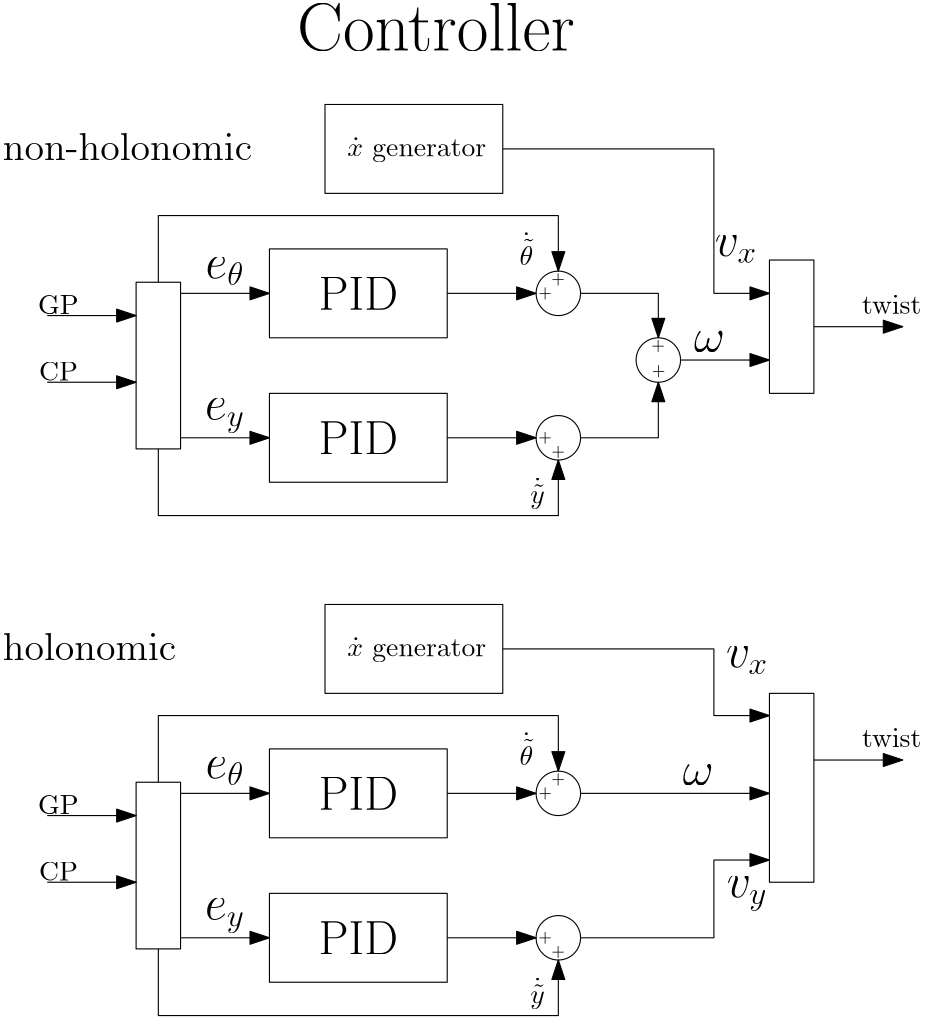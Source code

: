 <?xml version="1.0"?>
<!DOCTYPE ipe SYSTEM "ipe.dtd">
<ipe version="70206" creator="Ipe 7.2.7">
<info created="D:20170608151008" modified="D:20200110120800"/>
<ipestyle name="basic">
<symbol name="arrow/arc(spx)">
<path stroke="sym-stroke" fill="sym-stroke" pen="sym-pen">
0 0 m
-1 0.333 l
-1 -0.333 l
h
</path>
</symbol>
<symbol name="arrow/farc(spx)">
<path stroke="sym-stroke" fill="white" pen="sym-pen">
0 0 m
-1 0.333 l
-1 -0.333 l
h
</path>
</symbol>
<symbol name="arrow/ptarc(spx)">
<path stroke="sym-stroke" fill="sym-stroke" pen="sym-pen">
0 0 m
-1 0.333 l
-0.8 0 l
-1 -0.333 l
h
</path>
</symbol>
<symbol name="arrow/fptarc(spx)">
<path stroke="sym-stroke" fill="white" pen="sym-pen">
0 0 m
-1 0.333 l
-0.8 0 l
-1 -0.333 l
h
</path>
</symbol>
<symbol name="mark/circle(sx)" transformations="translations">
<path fill="sym-stroke">
0.6 0 0 0.6 0 0 e
0.4 0 0 0.4 0 0 e
</path>
</symbol>
<symbol name="mark/disk(sx)" transformations="translations">
<path fill="sym-stroke">
0.6 0 0 0.6 0 0 e
</path>
</symbol>
<symbol name="mark/fdisk(sfx)" transformations="translations">
<group>
<path fill="sym-fill">
0.5 0 0 0.5 0 0 e
</path>
<path fill="sym-stroke" fillrule="eofill">
0.6 0 0 0.6 0 0 e
0.4 0 0 0.4 0 0 e
</path>
</group>
</symbol>
<symbol name="mark/box(sx)" transformations="translations">
<path fill="sym-stroke" fillrule="eofill">
-0.6 -0.6 m
0.6 -0.6 l
0.6 0.6 l
-0.6 0.6 l
h
-0.4 -0.4 m
0.4 -0.4 l
0.4 0.4 l
-0.4 0.4 l
h
</path>
</symbol>
<symbol name="mark/square(sx)" transformations="translations">
<path fill="sym-stroke">
-0.6 -0.6 m
0.6 -0.6 l
0.6 0.6 l
-0.6 0.6 l
h
</path>
</symbol>
<symbol name="mark/fsquare(sfx)" transformations="translations">
<group>
<path fill="sym-fill">
-0.5 -0.5 m
0.5 -0.5 l
0.5 0.5 l
-0.5 0.5 l
h
</path>
<path fill="sym-stroke" fillrule="eofill">
-0.6 -0.6 m
0.6 -0.6 l
0.6 0.6 l
-0.6 0.6 l
h
-0.4 -0.4 m
0.4 -0.4 l
0.4 0.4 l
-0.4 0.4 l
h
</path>
</group>
</symbol>
<symbol name="mark/cross(sx)" transformations="translations">
<group>
<path fill="sym-stroke">
-0.43 -0.57 m
0.57 0.43 l
0.43 0.57 l
-0.57 -0.43 l
h
</path>
<path fill="sym-stroke">
-0.43 0.57 m
0.57 -0.43 l
0.43 -0.57 l
-0.57 0.43 l
h
</path>
</group>
</symbol>
<symbol name="arrow/fnormal(spx)">
<path stroke="sym-stroke" fill="white" pen="sym-pen">
0 0 m
-1 0.333 l
-1 -0.333 l
h
</path>
</symbol>
<symbol name="arrow/pointed(spx)">
<path stroke="sym-stroke" fill="sym-stroke" pen="sym-pen">
0 0 m
-1 0.333 l
-0.8 0 l
-1 -0.333 l
h
</path>
</symbol>
<symbol name="arrow/fpointed(spx)">
<path stroke="sym-stroke" fill="white" pen="sym-pen">
0 0 m
-1 0.333 l
-0.8 0 l
-1 -0.333 l
h
</path>
</symbol>
<symbol name="arrow/linear(spx)">
<path stroke="sym-stroke" pen="sym-pen">
-1 0.333 m
0 0 l
-1 -0.333 l
</path>
</symbol>
<symbol name="arrow/fdouble(spx)">
<path stroke="sym-stroke" fill="white" pen="sym-pen">
0 0 m
-1 0.333 l
-1 -0.333 l
h
-1 0 m
-2 0.333 l
-2 -0.333 l
h
</path>
</symbol>
<symbol name="arrow/double(spx)">
<path stroke="sym-stroke" fill="sym-stroke" pen="sym-pen">
0 0 m
-1 0.333 l
-1 -0.333 l
h
-1 0 m
-2 0.333 l
-2 -0.333 l
h
</path>
</symbol>
<pen name="heavier" value="0.8"/>
<pen name="fat" value="1.2"/>
<pen name="ultrafat" value="2"/>
<symbolsize name="large" value="5"/>
<symbolsize name="small" value="2"/>
<symbolsize name="tiny" value="1.1"/>
<arrowsize name="large" value="10"/>
<arrowsize name="small" value="5"/>
<arrowsize name="tiny" value="3"/>
<color name="red" value="1 0 0"/>
<color name="green" value="0 1 0"/>
<color name="blue" value="0 0 1"/>
<color name="yellow" value="1 1 0"/>
<color name="orange" value="1 0.647 0"/>
<color name="gold" value="1 0.843 0"/>
<color name="purple" value="0.627 0.125 0.941"/>
<color name="gray" value="0.745"/>
<color name="brown" value="0.647 0.165 0.165"/>
<color name="navy" value="0 0 0.502"/>
<color name="pink" value="1 0.753 0.796"/>
<color name="seagreen" value="0.18 0.545 0.341"/>
<color name="turquoise" value="0.251 0.878 0.816"/>
<color name="violet" value="0.933 0.51 0.933"/>
<color name="darkblue" value="0 0 0.545"/>
<color name="darkcyan" value="0 0.545 0.545"/>
<color name="darkgray" value="0.663"/>
<color name="darkgreen" value="0 0.392 0"/>
<color name="darkmagenta" value="0.545 0 0.545"/>
<color name="darkorange" value="1 0.549 0"/>
<color name="darkred" value="0.545 0 0"/>
<color name="lightblue" value="0.678 0.847 0.902"/>
<color name="lightcyan" value="0.878 1 1"/>
<color name="lightgray" value="0.827"/>
<color name="lightgreen" value="0.565 0.933 0.565"/>
<color name="lightyellow" value="1 1 0.878"/>
<dashstyle name="dashed" value="[4] 0"/>
<dashstyle name="dotted" value="[1 3] 0"/>
<dashstyle name="dash dotted" value="[4 2 1 2] 0"/>
<dashstyle name="dash dot dotted" value="[4 2 1 2 1 2] 0"/>
<textsize name="large" value="\large"/>
<textsize name="Large" value="\Large"/>
<textsize name="LARGE" value="\LARGE"/>
<textsize name="huge" value="\huge"/>
<textsize name="Huge" value="\Huge"/>
<textsize name="small" value="\small"/>
<textsize name="footnote" value="\footnotesize"/>
<textsize name="tiny" value="\tiny"/>
<textstyle name="center" begin="\begin{center}" end="\end{center}"/>
<textstyle name="itemize" begin="\begin{itemize}" end="\end{itemize}"/>
<textstyle name="item" begin="\begin{itemize}\item{}" end="\end{itemize}"/>
<gridsize name="4 pts" value="4"/>
<gridsize name="8 pts (~3 mm)" value="8"/>
<gridsize name="16 pts (~6 mm)" value="16"/>
<gridsize name="32 pts (~12 mm)" value="32"/>
<gridsize name="10 pts (~3.5 mm)" value="10"/>
<gridsize name="20 pts (~7 mm)" value="20"/>
<gridsize name="14 pts (~5 mm)" value="14"/>
<gridsize name="28 pts (~10 mm)" value="28"/>
<gridsize name="56 pts (~20 mm)" value="56"/>
<anglesize name="90 deg" value="90"/>
<anglesize name="60 deg" value="60"/>
<anglesize name="45 deg" value="45"/>
<anglesize name="30 deg" value="30"/>
<anglesize name="22.5 deg" value="22.5"/>
<opacity name="10%" value="0.1"/>
<opacity name="30%" value="0.3"/>
<opacity name="50%" value="0.5"/>
<opacity name="75%" value="0.75"/>
<tiling name="falling" angle="-60" step="4" width="1"/>
<tiling name="rising" angle="30" step="4" width="1"/>
</ipestyle>
<page>
<layer name="alpha"/>
<view layers="alpha" active="alpha"/>
<path layer="alpha" matrix="1 0 0 0.666667 0 226.667" stroke="black">
256 704 m
256 656 l
320 656 l
320 704 l
h
</path>
<text transformations="translations" pos="288 680" stroke="black" type="label" width="28.619" height="11.761" depth="0" halign="center" valign="center" size="LARGE">PID</text>
<path matrix="0.666667 0 0 1 85.3333 0" stroke="black" arrow="normal/normal">
208 680 m
256 680 l
</path>
<text matrix="1 0 0 1 -48 8" transformations="translations" pos="288 680" stroke="black" type="label" width="14.091" height="7.415" depth="2.58" halign="center" valign="center" size="LARGE" style="math">e_\theta</text>
<path matrix="0.666667 0 0 1 181.333 0" stroke="black" arrow="normal/normal">
208 680 m
256 680 l
</path>
<text matrix="1 0 0 1 136 16" transformations="translations" pos="288 680" stroke="black" type="label" width="15.3" height="7.415" depth="2.58" halign="center" valign="center" size="LARGE" style="math">v_x</text>
<path matrix="1 0 0 0.666667 0 174.667" stroke="black">
256 704 m
256 656 l
320 656 l
320 704 l
h
</path>
<text matrix="1 0 0 1 0 -52" transformations="translations" pos="288 680" stroke="black" type="label" width="28.619" height="11.761" depth="0" halign="center" valign="center" size="LARGE">PID</text>
<path matrix="0.666667 0 0 1 85.3333 -52" stroke="black" arrow="normal/normal">
208 680 m
256 680 l
</path>
<path matrix="0.666667 0 0 1 181.333 -52" stroke="black" arrow="normal/normal">
208 680 m
256 680 l
</path>
<text matrix="1 0 0 1 126.354 -17.107" transformations="translations" pos="288 680" stroke="black" type="label" width="11.114" height="7.412" depth="0" halign="center" valign="center" size="LARGE" style="math">\omega</text>
<text matrix="1 0 0 1 28 96" transformations="translations" pos="288 680" stroke="black" type="label" width="100.081" height="17.213" depth="0" halign="center" valign="center" size="Huge">Controller</text>
<path stroke="black">
8 0 0 8 360 680 e
</path>
<text matrix="1 0 0 1 -0.0659877 0.923828" transformations="translations" pos="360 684" stroke="black" type="label" width="5.12" height="3.321" depth="0.83" halign="center" valign="center" size="tiny">+</text>
<text matrix="1 0 0 1 -4.72586 -4.13198" transformations="translations" pos="360 684" stroke="black" type="label" width="5.12" height="3.321" depth="0.83" halign="center" valign="center" size="tiny">+</text>
<path matrix="1 0 0 1 0 -52" stroke="black">
8 0 0 8 360 680 e
</path>
<text matrix="1 0 0 1 -0.0659877 -61.2281" transformations="translations" pos="360 684" stroke="black" type="label" width="5.12" height="3.321" depth="0.83" halign="center" valign="center" size="tiny">+</text>
<text matrix="1 0 0 1 -4.72586 -56.132" transformations="translations" pos="360 684" stroke="black" type="label" width="5.12" height="3.321" depth="0.83" halign="center" valign="center" size="tiny">+</text>
<text matrix="1 0 0 1 -15.4999 16" transformations="translations" pos="368 592" stroke="black" type="label" width="5.242" height="9.025" depth="1.93" halign="center" valign="center" style="math">\dot{\tilde{y}}</text>
<path matrix="1 0 0 1 36 8" stroke="black">
400 636 m
400 684 l
416 684 l
416 636 l
h
</path>
<path matrix="1.33333 0 0 1 -102.667 8" stroke="black" arrow="normal/normal">
416 660 m
440 660 l
</path>
<text matrix="1 0 0 1 44 4" transformations="translations" pos="436 672" stroke="black" type="label" width="21.364" height="6.654" depth="0" halign="center" valign="center">twist</text>
<path stroke="black">
224 624 m
224 684 l
208 684 l
208 624 l
h
</path>
<path matrix="1 0 0 1 0 -8" stroke="black" arrow="normal/normal">
176 680 m
208 680 l
</path>
<text matrix="1 0 0 1 -12 -12" transformations="translations" pos="192 688" stroke="black" type="label" width="14.598" height="6.808" depth="0" halign="center" valign="center">GP</text>
<path matrix="1 0 0 1 0 -32" stroke="black" arrow="normal/normal">
176 680 m
208 680 l
</path>
<text matrix="1 0 0 1 -12 -36" transformations="translations" pos="192 688" stroke="black" type="label" width="13.975" height="6.808" depth="0" halign="center" valign="center">CP</text>
<path stroke="black" arrow="normal/normal">
216 684 m
216 708 l
360 708 l
360 688 l
</path>
<path matrix="1 0 0 1 0 -12" stroke="black" arrow="normal/normal">
216 636 m
216 612 l
360 612 l
360 632 l
</path>
<path matrix="1 0 0 1 36 -24" stroke="black">
8 0 0 8 360 680 e
</path>
<text matrix="1 0 0 1 35.934 -23.0762" transformations="translations" pos="360 684" stroke="black" type="label" width="5.12" height="3.321" depth="0.83" halign="center" valign="center" size="tiny">+</text>
<text matrix="1 0 0 1 36.1111 -32.1878" transformations="translations" pos="360 684" stroke="black" type="label" width="5.12" height="3.321" depth="0.83" halign="center" valign="center" size="tiny">+</text>
<path stroke="black" arrow="normal/normal">
368 680 m
396 680 l
396 664 l
</path>
<path stroke="black" arrow="normal/normal">
368 628 m
396 628 l
396 648 l
</path>
<path matrix="1 0 0 1 36 -24" stroke="black" arrow="normal/normal">
368 680 m
400 680 l
</path>
<path matrix="1 0 0 0.666667 20 278.667" stroke="black">
256 704 m
256 656 l
320 656 l
320 704 l
h
</path>
<text matrix="1 0 0 1 4 -4" transformations="translations" pos="280 740" stroke="black" type="minipage" width="56" height="6.791" depth="1.8" valign="top">$\dot{x}$ generator</text>
<path stroke="black" arrow="normal/normal">
340 732 m
416 732 l
416 680 l
436 680 l
</path>
<text matrix="1 0 0 1 -48 -44" transformations="translations" pos="288 680" stroke="black" type="label" width="14.447" height="7.409" depth="4.91" halign="center" valign="center" size="LARGE" style="math">e_y</text>
<text matrix="1 0 0 1 -19.4999 104" transformations="translations" pos="368 592" stroke="black" type="label" width="4.954" height="11.647" depth="0" halign="center" valign="center" style="math">\dot{\tilde{\theta}}</text>
<path matrix="1 0 0 0.666667 0 46.667" stroke="black">
256 704 m
256 656 l
320 656 l
320 704 l
h
</path>
<text matrix="1 0 0 1 0 -180" transformations="translations" pos="288 680" stroke="black" type="label" width="28.619" height="11.761" depth="0" halign="center" valign="center" size="LARGE">PID</text>
<path matrix="0.666667 0 0 1 85.3333 -180" stroke="black" arrow="normal/normal">
208 680 m
256 680 l
</path>
<text matrix="1 0 0 1 -48 -172" transformations="translations" pos="288 680" stroke="black" type="label" width="14.091" height="7.415" depth="2.58" halign="center" valign="center" size="LARGE" style="math">e_\theta</text>
<path matrix="0.666667 0 0 1 181.333 -180" stroke="black" arrow="normal/normal">
208 680 m
256 680 l
</path>
<path matrix="1 0 0 0.666667 0 -5.333" stroke="black">
256 704 m
256 656 l
320 656 l
320 704 l
h
</path>
<text matrix="1 0 0 1 0 -232" transformations="translations" pos="288 680" stroke="black" type="label" width="28.619" height="11.761" depth="0" halign="center" valign="center" size="LARGE">PID</text>
<path matrix="0.666667 0 0 1 85.3333 -232" stroke="black" arrow="normal/normal">
208 680 m
256 680 l
</path>
<path matrix="0.666667 0 0 1 181.333 -232" stroke="black" arrow="normal/normal">
208 680 m
256 680 l
</path>
<text matrix="1 0 0 1 122.354 -173.107" transformations="translations" pos="288 680" stroke="black" type="label" width="11.114" height="7.412" depth="0" halign="center" valign="center" size="LARGE" style="math">\omega</text>
<path matrix="1 0 0 1 0 -180" stroke="black">
8 0 0 8 360 680 e
</path>
<text matrix="1 0 0 1 -0.0659877 -179.076" transformations="translations" pos="360 684" stroke="black" type="label" width="5.12" height="3.321" depth="0.83" halign="center" valign="center" size="tiny">+</text>
<text matrix="1 0 0 1 -4.72586 -184.132" transformations="translations" pos="360 684" stroke="black" type="label" width="5.12" height="3.321" depth="0.83" halign="center" valign="center" size="tiny">+</text>
<path matrix="1 0 0 1 0 -232" stroke="black">
8 0 0 8 360 680 e
</path>
<text matrix="1 0 0 1 -0.0659877 -241.228" transformations="translations" pos="360 684" stroke="black" type="label" width="5.12" height="3.321" depth="0.83" halign="center" valign="center" size="tiny">+</text>
<text matrix="1 0 0 1 -4.72586 -236.132" transformations="translations" pos="360 684" stroke="black" type="label" width="5.12" height="3.321" depth="0.83" halign="center" valign="center" size="tiny">+</text>
<text matrix="1 0 0 1 -15.4999 -164" transformations="translations" pos="368 592" stroke="black" type="label" width="5.242" height="9.025" depth="1.93" halign="center" valign="center" style="math">\dot{\tilde{y}}</text>
<path stroke="black">
436 468 m
436 536 l
452 536 l
452 468 l
h
</path>
<path matrix="1.33333 0 0 1 -102.667 -148" stroke="black" arrow="normal/normal">
416 660 m
440 660 l
</path>
<text matrix="1 0 0 1 44 -152" transformations="translations" pos="436 672" stroke="black" type="label" width="21.364" height="6.654" depth="0" halign="center" valign="center">twist</text>
<path matrix="1 0 0 1 0 -180" stroke="black">
224 624 m
224 684 l
208 684 l
208 624 l
h
</path>
<path matrix="1 0 0 1 0 -188" stroke="black" arrow="normal/normal">
176 680 m
208 680 l
</path>
<text matrix="1 0 0 1 -12 -192" transformations="translations" pos="192 688" stroke="black" type="label" width="14.598" height="6.808" depth="0" halign="center" valign="center">GP</text>
<path matrix="1 0 0 1 0 -212" stroke="black" arrow="normal/normal">
176 680 m
208 680 l
</path>
<text matrix="1 0 0 1 -12 -216" transformations="translations" pos="192 688" stroke="black" type="label" width="13.975" height="6.808" depth="0" halign="center" valign="center">CP</text>
<path matrix="1 0 0 1 0 -180" stroke="black" arrow="normal/normal">
216 684 m
216 708 l
360 708 l
360 688 l
</path>
<path matrix="1 0 0 1 0 -192" stroke="black" arrow="normal/normal">
216 636 m
216 612 l
360 612 l
360 632 l
</path>
<path stroke="black" arrow="normal/normal">
368 500 m
436 500 l
</path>
<path matrix="1 0 0 0.666667 20 98.667" stroke="black">
256 704 m
256 656 l
320 656 l
320 704 l
h
</path>
<path matrix="1 0 0 1 4 0" stroke="black" arrow="normal/normal">
336 552 m
412 552 l
412 528 l
432 528 l
</path>
<text matrix="1 0 0 1 -48 -224" transformations="translations" pos="288 680" stroke="black" type="label" width="14.447" height="7.409" depth="4.91" halign="center" valign="center" size="LARGE" style="math">e_y</text>
<text matrix="1 0 0 1 -19.4999 -76" transformations="translations" pos="368 592" stroke="black" type="label" width="4.954" height="11.647" depth="0" halign="center" valign="center" style="math">\dot{\tilde{\theta}}</text>
<text matrix="1 0 0 1 140 -132" transformations="translations" pos="288 680" stroke="black" type="label" width="15.3" height="7.415" depth="2.58" halign="center" valign="center" size="LARGE" style="math">v_x</text>
<text matrix="1 0 0 1 4 -184" transformations="translations" pos="280 740" stroke="black" type="minipage" width="56" height="6.791" depth="1.8" valign="top">$\dot{x}$ generator</text>
<path stroke="black" arrow="normal/normal">
368 448 m
416 448 l
416 476 l
436 476 l
</path>
<text matrix="1 0 0 1 140 -216" transformations="translations" pos="288 680" stroke="black" type="label" width="14.784" height="7.409" depth="4.91" halign="center" valign="center" size="LARGE" style="math">v_y</text>
<text matrix="1 0 0 1 -40 -4" transformations="translations" pos="200 732" stroke="black" type="label" width="89.746" height="9.963" depth="0" valign="baseline" size="Large">non-holonomic</text>
<text matrix="1 0 0 1 -40 -184" transformations="translations" pos="200 732" stroke="black" type="label" width="62.432" height="9.963" depth="0" valign="baseline" size="Large">holonomic</text>
</page>
</ipe>
